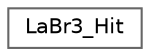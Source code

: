 digraph "Graphical Class Hierarchy"
{
 // LATEX_PDF_SIZE
  bgcolor="transparent";
  edge [fontname=Helvetica,fontsize=10,labelfontname=Helvetica,labelfontsize=10];
  node [fontname=Helvetica,fontsize=10,shape=box,height=0.2,width=0.4];
  rankdir="LR";
  Node0 [id="Node000000",label="LaBr3_Hit",height=0.2,width=0.4,color="grey40", fillcolor="white", style="filled",URL="$utils_8hpp.html#struct_la_br3___hit",tooltip=" "];
}
